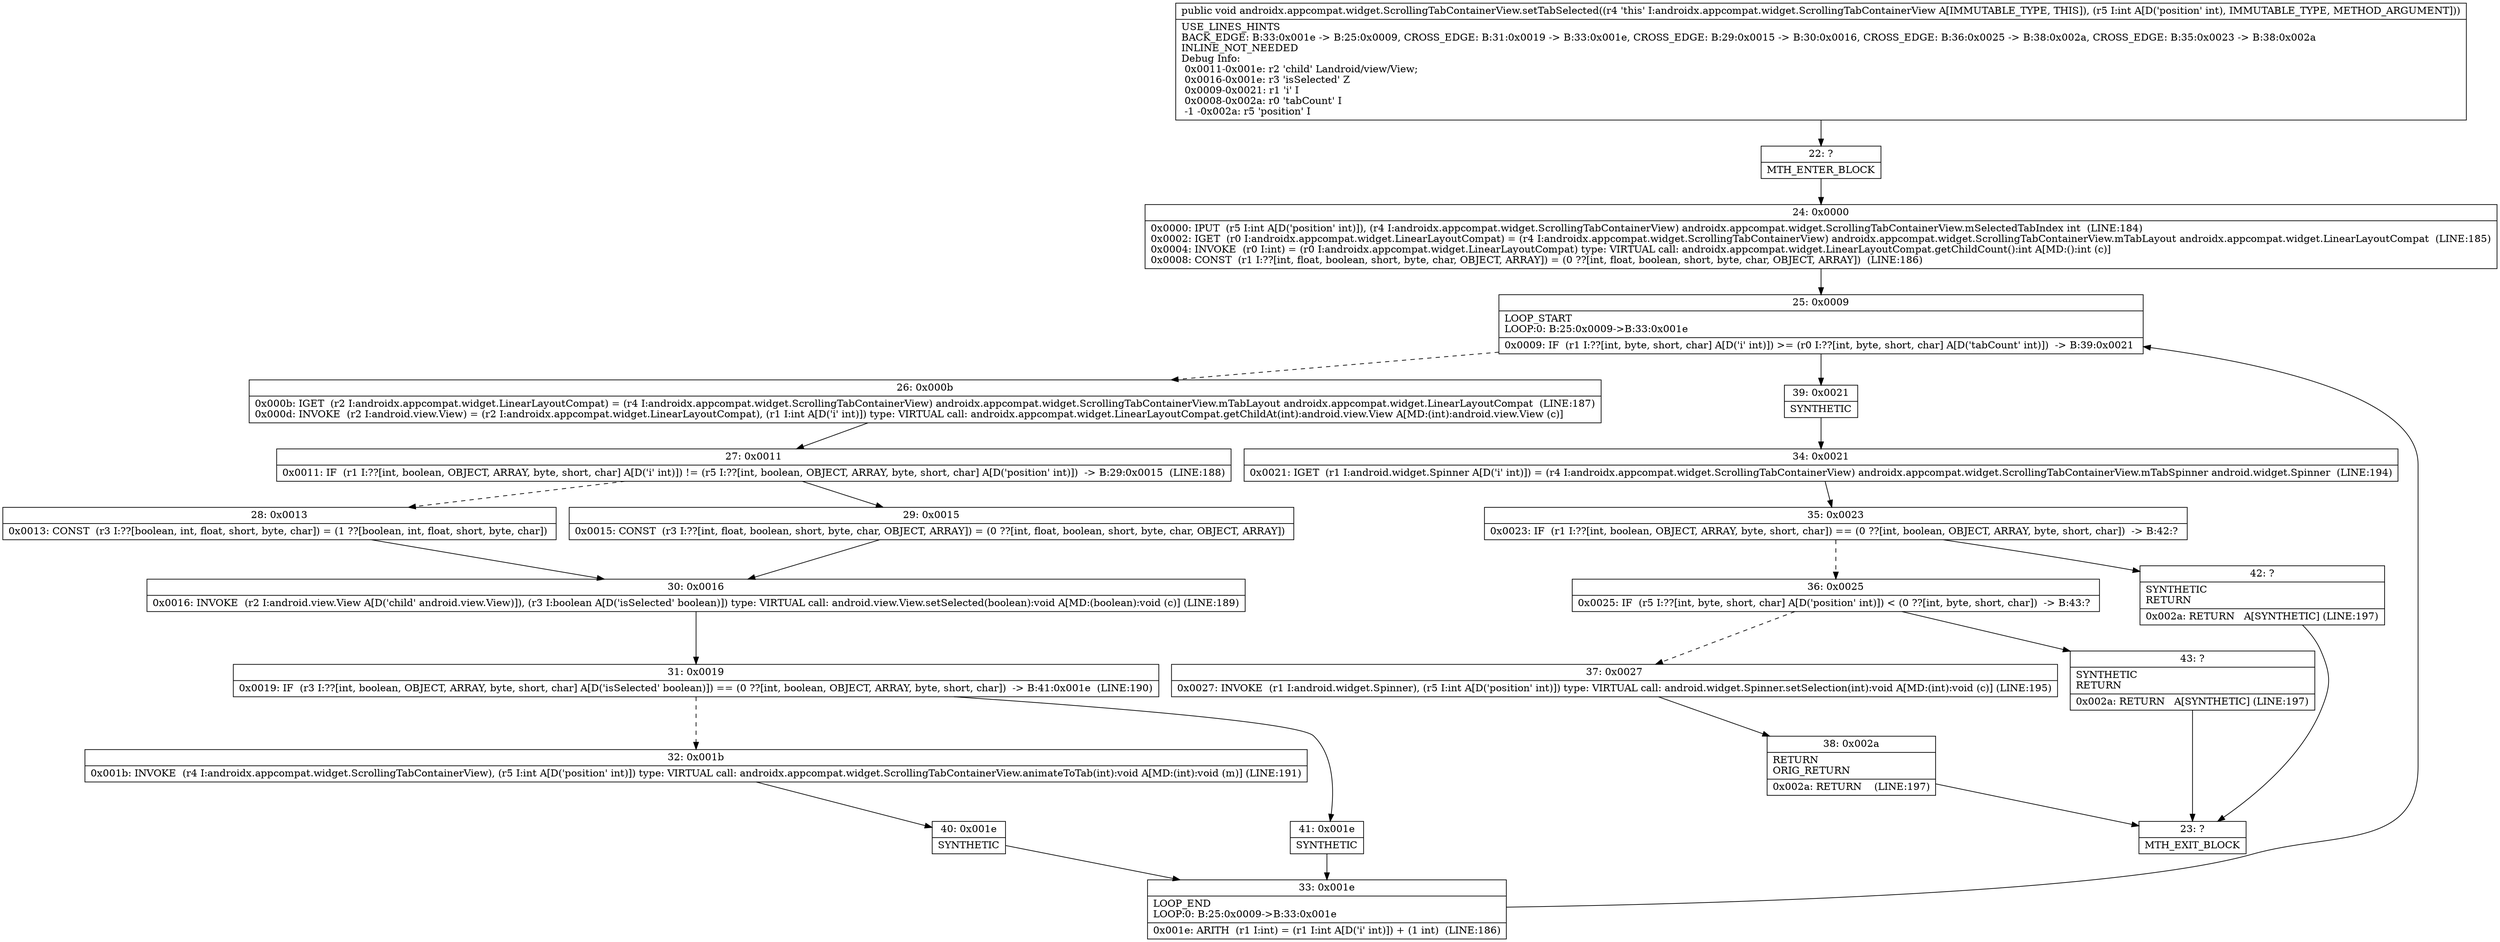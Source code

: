 digraph "CFG forandroidx.appcompat.widget.ScrollingTabContainerView.setTabSelected(I)V" {
Node_22 [shape=record,label="{22\:\ ?|MTH_ENTER_BLOCK\l}"];
Node_24 [shape=record,label="{24\:\ 0x0000|0x0000: IPUT  (r5 I:int A[D('position' int)]), (r4 I:androidx.appcompat.widget.ScrollingTabContainerView) androidx.appcompat.widget.ScrollingTabContainerView.mSelectedTabIndex int  (LINE:184)\l0x0002: IGET  (r0 I:androidx.appcompat.widget.LinearLayoutCompat) = (r4 I:androidx.appcompat.widget.ScrollingTabContainerView) androidx.appcompat.widget.ScrollingTabContainerView.mTabLayout androidx.appcompat.widget.LinearLayoutCompat  (LINE:185)\l0x0004: INVOKE  (r0 I:int) = (r0 I:androidx.appcompat.widget.LinearLayoutCompat) type: VIRTUAL call: androidx.appcompat.widget.LinearLayoutCompat.getChildCount():int A[MD:():int (c)]\l0x0008: CONST  (r1 I:??[int, float, boolean, short, byte, char, OBJECT, ARRAY]) = (0 ??[int, float, boolean, short, byte, char, OBJECT, ARRAY])  (LINE:186)\l}"];
Node_25 [shape=record,label="{25\:\ 0x0009|LOOP_START\lLOOP:0: B:25:0x0009\-\>B:33:0x001e\l|0x0009: IF  (r1 I:??[int, byte, short, char] A[D('i' int)]) \>= (r0 I:??[int, byte, short, char] A[D('tabCount' int)])  \-\> B:39:0x0021 \l}"];
Node_26 [shape=record,label="{26\:\ 0x000b|0x000b: IGET  (r2 I:androidx.appcompat.widget.LinearLayoutCompat) = (r4 I:androidx.appcompat.widget.ScrollingTabContainerView) androidx.appcompat.widget.ScrollingTabContainerView.mTabLayout androidx.appcompat.widget.LinearLayoutCompat  (LINE:187)\l0x000d: INVOKE  (r2 I:android.view.View) = (r2 I:androidx.appcompat.widget.LinearLayoutCompat), (r1 I:int A[D('i' int)]) type: VIRTUAL call: androidx.appcompat.widget.LinearLayoutCompat.getChildAt(int):android.view.View A[MD:(int):android.view.View (c)]\l}"];
Node_27 [shape=record,label="{27\:\ 0x0011|0x0011: IF  (r1 I:??[int, boolean, OBJECT, ARRAY, byte, short, char] A[D('i' int)]) != (r5 I:??[int, boolean, OBJECT, ARRAY, byte, short, char] A[D('position' int)])  \-\> B:29:0x0015  (LINE:188)\l}"];
Node_28 [shape=record,label="{28\:\ 0x0013|0x0013: CONST  (r3 I:??[boolean, int, float, short, byte, char]) = (1 ??[boolean, int, float, short, byte, char]) \l}"];
Node_30 [shape=record,label="{30\:\ 0x0016|0x0016: INVOKE  (r2 I:android.view.View A[D('child' android.view.View)]), (r3 I:boolean A[D('isSelected' boolean)]) type: VIRTUAL call: android.view.View.setSelected(boolean):void A[MD:(boolean):void (c)] (LINE:189)\l}"];
Node_31 [shape=record,label="{31\:\ 0x0019|0x0019: IF  (r3 I:??[int, boolean, OBJECT, ARRAY, byte, short, char] A[D('isSelected' boolean)]) == (0 ??[int, boolean, OBJECT, ARRAY, byte, short, char])  \-\> B:41:0x001e  (LINE:190)\l}"];
Node_32 [shape=record,label="{32\:\ 0x001b|0x001b: INVOKE  (r4 I:androidx.appcompat.widget.ScrollingTabContainerView), (r5 I:int A[D('position' int)]) type: VIRTUAL call: androidx.appcompat.widget.ScrollingTabContainerView.animateToTab(int):void A[MD:(int):void (m)] (LINE:191)\l}"];
Node_40 [shape=record,label="{40\:\ 0x001e|SYNTHETIC\l}"];
Node_33 [shape=record,label="{33\:\ 0x001e|LOOP_END\lLOOP:0: B:25:0x0009\-\>B:33:0x001e\l|0x001e: ARITH  (r1 I:int) = (r1 I:int A[D('i' int)]) + (1 int)  (LINE:186)\l}"];
Node_41 [shape=record,label="{41\:\ 0x001e|SYNTHETIC\l}"];
Node_29 [shape=record,label="{29\:\ 0x0015|0x0015: CONST  (r3 I:??[int, float, boolean, short, byte, char, OBJECT, ARRAY]) = (0 ??[int, float, boolean, short, byte, char, OBJECT, ARRAY]) \l}"];
Node_39 [shape=record,label="{39\:\ 0x0021|SYNTHETIC\l}"];
Node_34 [shape=record,label="{34\:\ 0x0021|0x0021: IGET  (r1 I:android.widget.Spinner A[D('i' int)]) = (r4 I:androidx.appcompat.widget.ScrollingTabContainerView) androidx.appcompat.widget.ScrollingTabContainerView.mTabSpinner android.widget.Spinner  (LINE:194)\l}"];
Node_35 [shape=record,label="{35\:\ 0x0023|0x0023: IF  (r1 I:??[int, boolean, OBJECT, ARRAY, byte, short, char]) == (0 ??[int, boolean, OBJECT, ARRAY, byte, short, char])  \-\> B:42:? \l}"];
Node_36 [shape=record,label="{36\:\ 0x0025|0x0025: IF  (r5 I:??[int, byte, short, char] A[D('position' int)]) \< (0 ??[int, byte, short, char])  \-\> B:43:? \l}"];
Node_37 [shape=record,label="{37\:\ 0x0027|0x0027: INVOKE  (r1 I:android.widget.Spinner), (r5 I:int A[D('position' int)]) type: VIRTUAL call: android.widget.Spinner.setSelection(int):void A[MD:(int):void (c)] (LINE:195)\l}"];
Node_38 [shape=record,label="{38\:\ 0x002a|RETURN\lORIG_RETURN\l|0x002a: RETURN    (LINE:197)\l}"];
Node_23 [shape=record,label="{23\:\ ?|MTH_EXIT_BLOCK\l}"];
Node_43 [shape=record,label="{43\:\ ?|SYNTHETIC\lRETURN\l|0x002a: RETURN   A[SYNTHETIC] (LINE:197)\l}"];
Node_42 [shape=record,label="{42\:\ ?|SYNTHETIC\lRETURN\l|0x002a: RETURN   A[SYNTHETIC] (LINE:197)\l}"];
MethodNode[shape=record,label="{public void androidx.appcompat.widget.ScrollingTabContainerView.setTabSelected((r4 'this' I:androidx.appcompat.widget.ScrollingTabContainerView A[IMMUTABLE_TYPE, THIS]), (r5 I:int A[D('position' int), IMMUTABLE_TYPE, METHOD_ARGUMENT]))  | USE_LINES_HINTS\lBACK_EDGE: B:33:0x001e \-\> B:25:0x0009, CROSS_EDGE: B:31:0x0019 \-\> B:33:0x001e, CROSS_EDGE: B:29:0x0015 \-\> B:30:0x0016, CROSS_EDGE: B:36:0x0025 \-\> B:38:0x002a, CROSS_EDGE: B:35:0x0023 \-\> B:38:0x002a\lINLINE_NOT_NEEDED\lDebug Info:\l  0x0011\-0x001e: r2 'child' Landroid\/view\/View;\l  0x0016\-0x001e: r3 'isSelected' Z\l  0x0009\-0x0021: r1 'i' I\l  0x0008\-0x002a: r0 'tabCount' I\l  \-1 \-0x002a: r5 'position' I\l}"];
MethodNode -> Node_22;Node_22 -> Node_24;
Node_24 -> Node_25;
Node_25 -> Node_26[style=dashed];
Node_25 -> Node_39;
Node_26 -> Node_27;
Node_27 -> Node_28[style=dashed];
Node_27 -> Node_29;
Node_28 -> Node_30;
Node_30 -> Node_31;
Node_31 -> Node_32[style=dashed];
Node_31 -> Node_41;
Node_32 -> Node_40;
Node_40 -> Node_33;
Node_33 -> Node_25;
Node_41 -> Node_33;
Node_29 -> Node_30;
Node_39 -> Node_34;
Node_34 -> Node_35;
Node_35 -> Node_36[style=dashed];
Node_35 -> Node_42;
Node_36 -> Node_37[style=dashed];
Node_36 -> Node_43;
Node_37 -> Node_38;
Node_38 -> Node_23;
Node_43 -> Node_23;
Node_42 -> Node_23;
}

